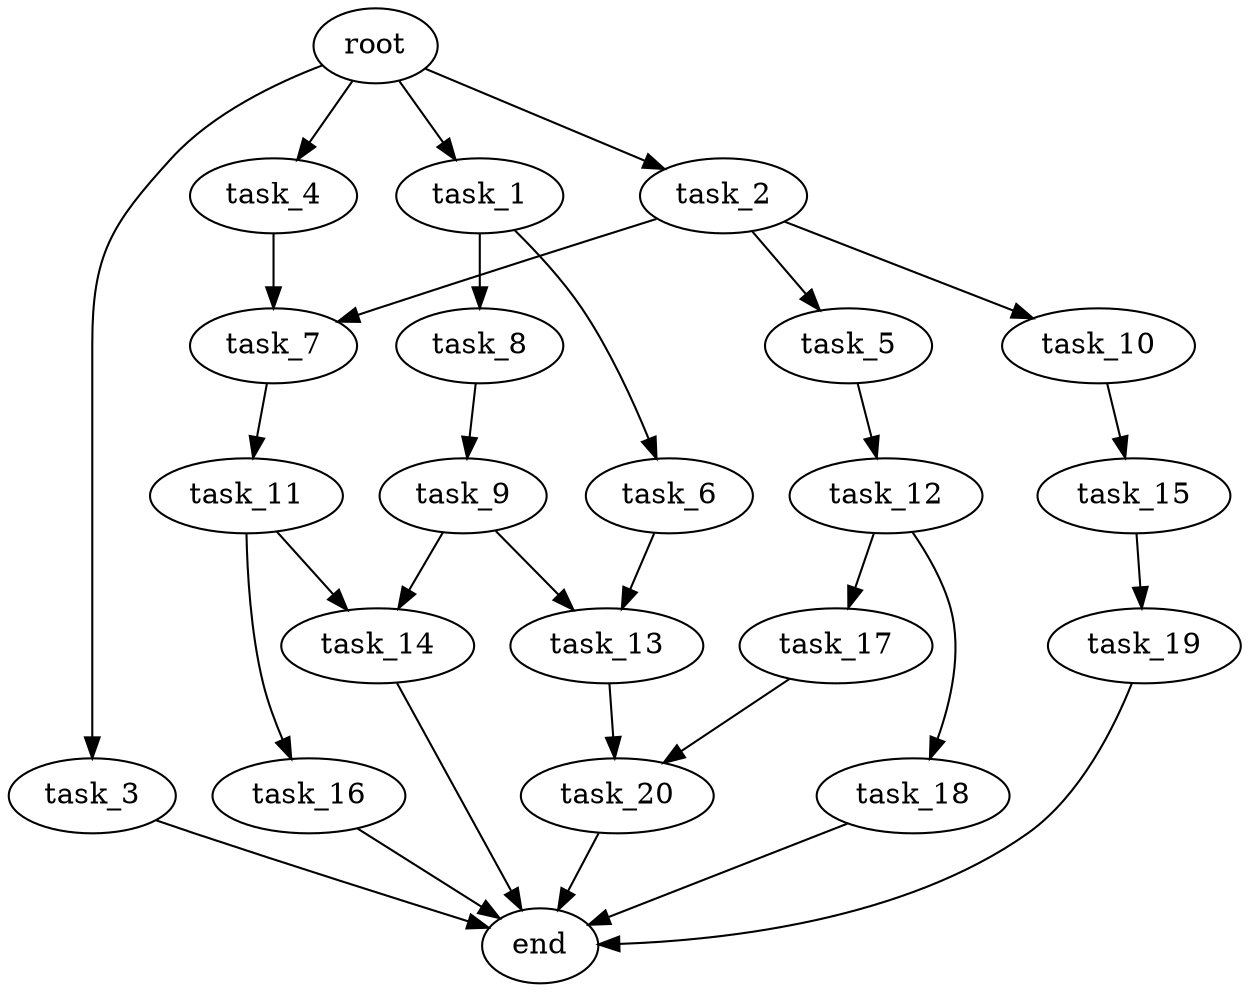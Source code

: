 digraph G {
  root [size="0.000000e+00"];
  task_1 [size="6.711696e+07"];
  task_2 [size="5.516884e+09"];
  task_3 [size="1.194978e+08"];
  task_4 [size="5.294647e+09"];
  task_5 [size="2.748133e+09"];
  task_6 [size="9.774816e+09"];
  task_7 [size="1.724088e+08"];
  task_8 [size="8.131759e+09"];
  task_9 [size="6.740655e+09"];
  task_10 [size="8.061871e+09"];
  task_11 [size="9.097824e+09"];
  task_12 [size="1.071057e+09"];
  task_13 [size="9.640426e+08"];
  task_14 [size="1.489826e+09"];
  task_15 [size="1.920129e+09"];
  task_16 [size="5.265033e+09"];
  task_17 [size="8.152329e+09"];
  task_18 [size="2.673980e+09"];
  task_19 [size="3.969567e+09"];
  task_20 [size="3.731143e+09"];
  end [size="0.000000e+00"];

  root -> task_1 [size="1.000000e-12"];
  root -> task_2 [size="1.000000e-12"];
  root -> task_3 [size="1.000000e-12"];
  root -> task_4 [size="1.000000e-12"];
  task_1 -> task_6 [size="9.774816e+08"];
  task_1 -> task_8 [size="8.131759e+08"];
  task_2 -> task_5 [size="2.748133e+08"];
  task_2 -> task_7 [size="8.620442e+06"];
  task_2 -> task_10 [size="8.061871e+08"];
  task_3 -> end [size="1.000000e-12"];
  task_4 -> task_7 [size="8.620442e+06"];
  task_5 -> task_12 [size="1.071057e+08"];
  task_6 -> task_13 [size="4.820213e+07"];
  task_7 -> task_11 [size="9.097824e+08"];
  task_8 -> task_9 [size="6.740655e+08"];
  task_9 -> task_13 [size="4.820213e+07"];
  task_9 -> task_14 [size="7.449130e+07"];
  task_10 -> task_15 [size="1.920129e+08"];
  task_11 -> task_14 [size="7.449130e+07"];
  task_11 -> task_16 [size="5.265033e+08"];
  task_12 -> task_17 [size="8.152329e+08"];
  task_12 -> task_18 [size="2.673980e+08"];
  task_13 -> task_20 [size="1.865571e+08"];
  task_14 -> end [size="1.000000e-12"];
  task_15 -> task_19 [size="3.969567e+08"];
  task_16 -> end [size="1.000000e-12"];
  task_17 -> task_20 [size="1.865571e+08"];
  task_18 -> end [size="1.000000e-12"];
  task_19 -> end [size="1.000000e-12"];
  task_20 -> end [size="1.000000e-12"];
}
